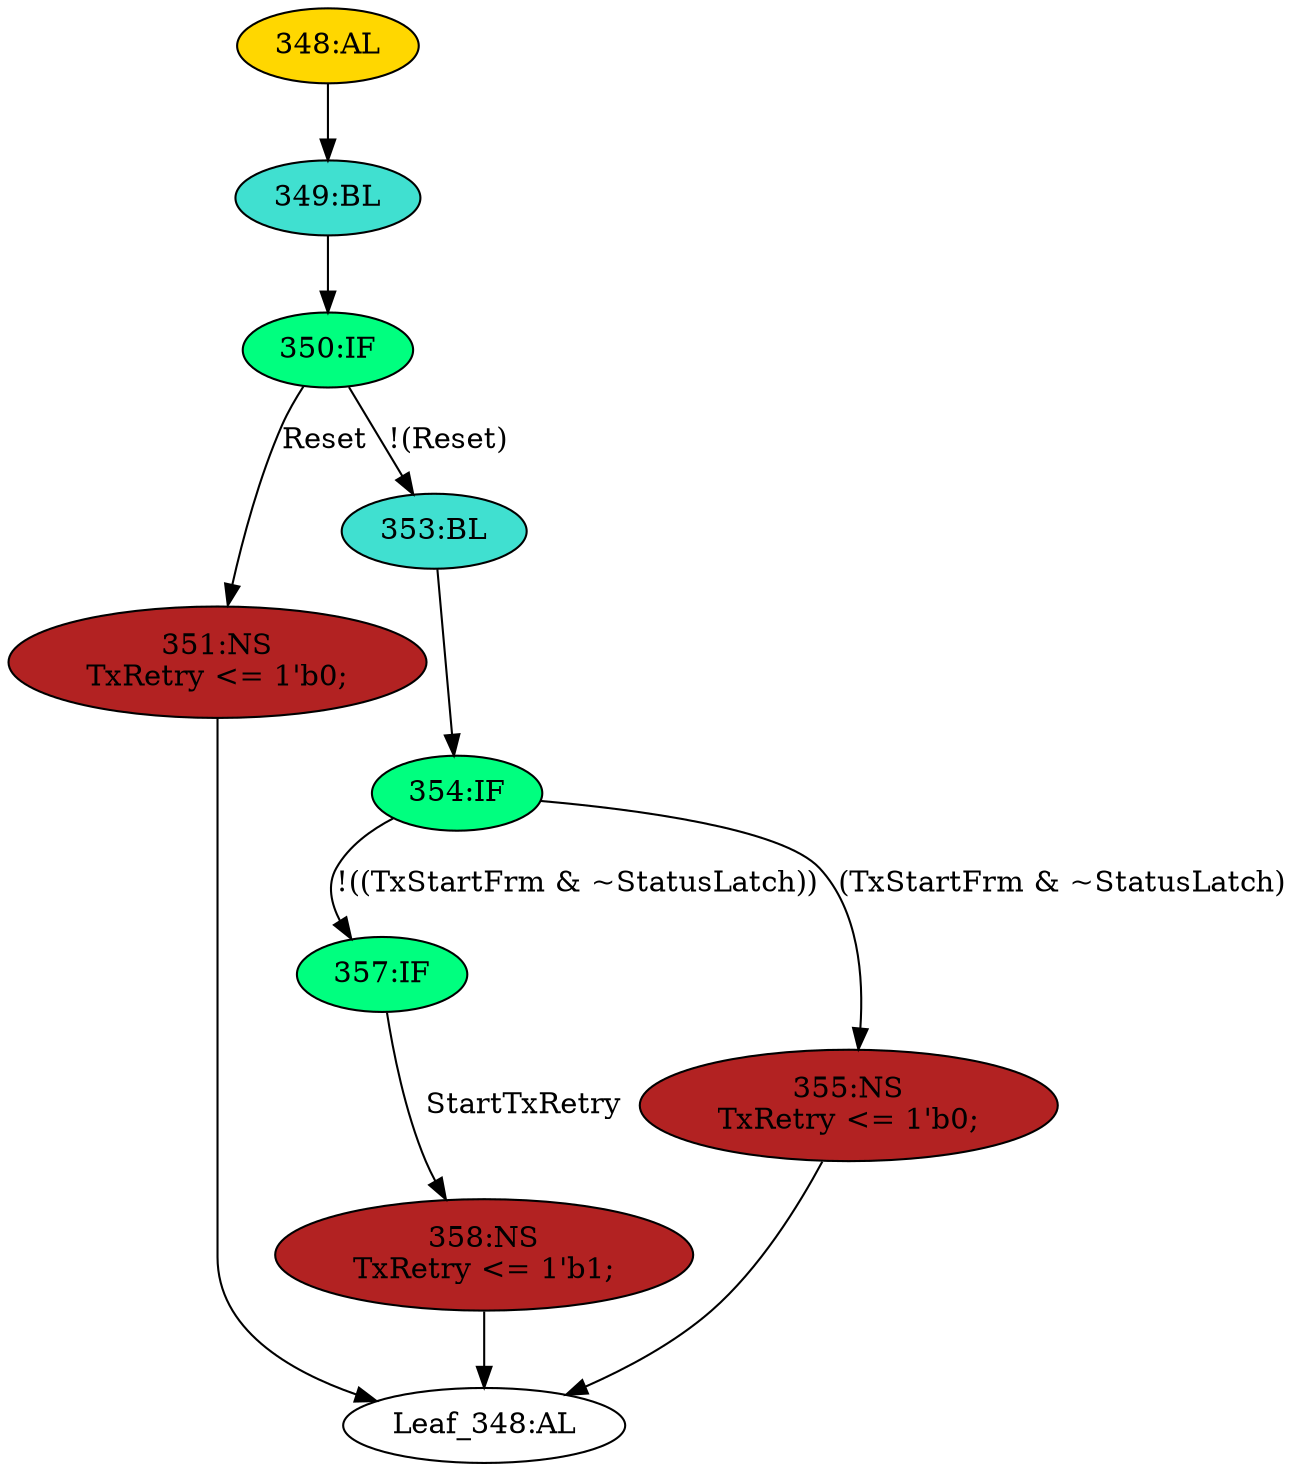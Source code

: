strict digraph "" {
	node [label="\N"];
	"357:IF"	 [ast="<pyverilog.vparser.ast.IfStatement object at 0x7ff826da2090>",
		fillcolor=springgreen,
		label="357:IF",
		statements="[]",
		style=filled,
		typ=IfStatement];
	"358:NS"	 [ast="<pyverilog.vparser.ast.NonblockingSubstitution object at 0x7ff826da2150>",
		fillcolor=firebrick,
		label="358:NS
TxRetry <= 1'b1;",
		statements="[<pyverilog.vparser.ast.NonblockingSubstitution object at 0x7ff826da2150>]",
		style=filled,
		typ=NonblockingSubstitution];
	"357:IF" -> "358:NS"	 [cond="['StartTxRetry']",
		label=StartTxRetry,
		lineno=357];
	"354:IF"	 [ast="<pyverilog.vparser.ast.IfStatement object at 0x7ff8277fdb10>",
		fillcolor=springgreen,
		label="354:IF",
		statements="[]",
		style=filled,
		typ=IfStatement];
	"354:IF" -> "357:IF"	 [cond="['TxStartFrm', 'StatusLatch']",
		label="!((TxStartFrm & ~StatusLatch))",
		lineno=354];
	"355:NS"	 [ast="<pyverilog.vparser.ast.NonblockingSubstitution object at 0x7ff8277fd8d0>",
		fillcolor=firebrick,
		label="355:NS
TxRetry <= 1'b0;",
		statements="[<pyverilog.vparser.ast.NonblockingSubstitution object at 0x7ff8277fd8d0>]",
		style=filled,
		typ=NonblockingSubstitution];
	"354:IF" -> "355:NS"	 [cond="['TxStartFrm', 'StatusLatch']",
		label="(TxStartFrm & ~StatusLatch)",
		lineno=354];
	"Leaf_348:AL"	 [def_var="['TxRetry']",
		label="Leaf_348:AL"];
	"355:NS" -> "Leaf_348:AL"	 [cond="[]",
		lineno=None];
	"349:BL"	 [ast="<pyverilog.vparser.ast.Block object at 0x7ff8277fddd0>",
		fillcolor=turquoise,
		label="349:BL",
		statements="[]",
		style=filled,
		typ=Block];
	"350:IF"	 [ast="<pyverilog.vparser.ast.IfStatement object at 0x7ff8277fd390>",
		fillcolor=springgreen,
		label="350:IF",
		statements="[]",
		style=filled,
		typ=IfStatement];
	"349:BL" -> "350:IF"	 [cond="[]",
		lineno=None];
	"351:NS"	 [ast="<pyverilog.vparser.ast.NonblockingSubstitution object at 0x7ff8277fd650>",
		fillcolor=firebrick,
		label="351:NS
TxRetry <= 1'b0;",
		statements="[<pyverilog.vparser.ast.NonblockingSubstitution object at 0x7ff8277fd650>]",
		style=filled,
		typ=NonblockingSubstitution];
	"351:NS" -> "Leaf_348:AL"	 [cond="[]",
		lineno=None];
	"350:IF" -> "351:NS"	 [cond="['Reset']",
		label=Reset,
		lineno=350];
	"353:BL"	 [ast="<pyverilog.vparser.ast.Block object at 0x7ff8277fd950>",
		fillcolor=turquoise,
		label="353:BL",
		statements="[]",
		style=filled,
		typ=Block];
	"350:IF" -> "353:BL"	 [cond="['Reset']",
		label="!(Reset)",
		lineno=350];
	"348:AL"	 [ast="<pyverilog.vparser.ast.Always object at 0x7ff826da2350>",
		clk_sens=False,
		fillcolor=gold,
		label="348:AL",
		sens="['MTxClk', 'Reset']",
		statements="[]",
		style=filled,
		typ=Always,
		use_var="['Reset', 'StartTxRetry', 'StatusLatch', 'TxStartFrm']"];
	"348:AL" -> "349:BL"	 [cond="[]",
		lineno=None];
	"353:BL" -> "354:IF"	 [cond="[]",
		lineno=None];
	"358:NS" -> "Leaf_348:AL"	 [cond="[]",
		lineno=None];
}
